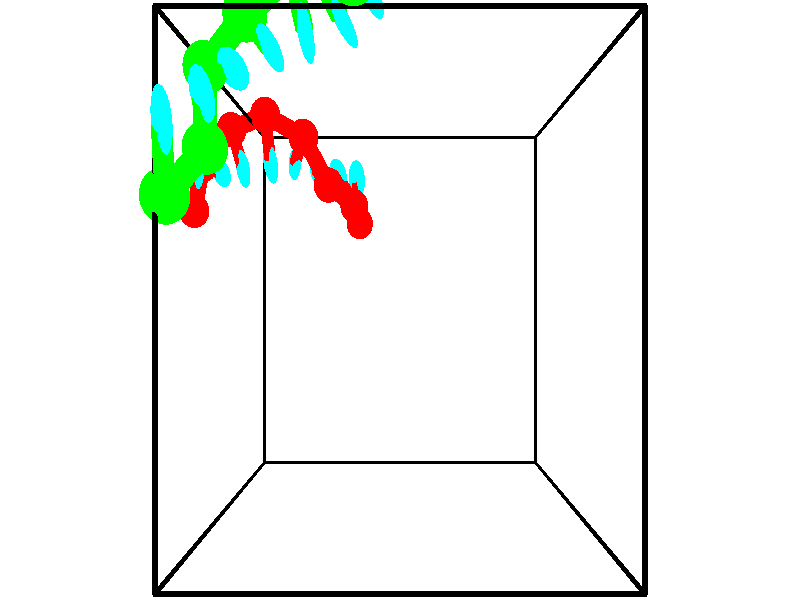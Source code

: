 // switches for output
#declare DRAW_BASES = 1; // possible values are 0, 1; only relevant for DNA ribbons
#declare DRAW_BASES_TYPE = 3; // possible values are 1, 2, 3; only relevant for DNA ribbons
#declare DRAW_FOG = 0; // set to 1 to enable fog

#include "colors.inc"

#include "transforms.inc"
background { rgb <1, 1, 1>}

#default {
   normal{
       ripples 0.25
       frequency 0.20
       turbulence 0.2
       lambda 5
   }
	finish {
		phong 0.1
		phong_size 40.
	}
}

// original window dimensions: 1024x640


// camera settings

camera {
	sky <-0, 1, 0>
	up <-0, 1, 0>
	right 1.6 * <1, 0, 0>
	location <2.5, 2.5, 11.1562>
	look_at <2.5, 2.5, 2.5>
	direction <0, 0, -8.6562>
	angle 67.0682
}


# declare cpy_camera_pos = <2.5, 2.5, 11.1562>;
# if (DRAW_FOG = 1)
fog {
	fog_type 2
	up vnormalize(cpy_camera_pos)
	color rgbt<1,1,1,0.3>
	distance 1e-5
	fog_alt 3e-3
	fog_offset 4
}
# end


// LIGHTS

# declare lum = 6;
global_settings {
	ambient_light rgb lum * <0.05, 0.05, 0.05>
	max_trace_level 15
}# declare cpy_direct_light_amount = 0.25;
light_source
{	1000 * <-1, -1, 1>,
	rgb lum * cpy_direct_light_amount
	parallel
}

light_source
{	1000 * <1, 1, -1>,
	rgb lum * cpy_direct_light_amount
	parallel
}

// strand 0

// nucleotide -1

// particle -1
sphere {
	<-1.061521, 3.788591, 0.717373> 0.250000
	pigment { color rgbt <1,0,0,0> }
	no_shadow
}
cylinder {
	<-0.936329, 4.084980, 0.955029>,  <-0.861213, 4.262814, 1.097622>, 0.100000
	pigment { color rgbt <1,0,0,0> }
	no_shadow
}
cylinder {
	<-0.936329, 4.084980, 0.955029>,  <-1.061521, 3.788591, 0.717373>, 0.100000
	pigment { color rgbt <1,0,0,0> }
	no_shadow
}

// particle -1
sphere {
	<-0.936329, 4.084980, 0.955029> 0.100000
	pigment { color rgbt <1,0,0,0> }
	no_shadow
}
sphere {
	0, 1
	scale<0.080000,0.200000,0.300000>
	matrix <0.852330, 0.056861, -0.519904,
		-0.419018, 0.669123, -0.613757,
		0.312981, 0.740973, 0.594140,
		-0.842435, 4.307272, 1.133271>
	pigment { color rgbt <0,1,1,0> }
	no_shadow
}
cylinder {
	<-1.000091, 4.500984, 0.431500>,  <-1.061521, 3.788591, 0.717373>, 0.130000
	pigment { color rgbt <1,0,0,0> }
	no_shadow
}

// nucleotide -1

// particle -1
sphere {
	<-1.000091, 4.500984, 0.431500> 0.250000
	pigment { color rgbt <1,0,0,0> }
	no_shadow
}
cylinder {
	<-0.732764, 4.384968, 0.705502>,  <-0.572368, 4.315358, 0.869902>, 0.100000
	pigment { color rgbt <1,0,0,0> }
	no_shadow
}
cylinder {
	<-0.732764, 4.384968, 0.705502>,  <-1.000091, 4.500984, 0.431500>, 0.100000
	pigment { color rgbt <1,0,0,0> }
	no_shadow
}

// particle -1
sphere {
	<-0.732764, 4.384968, 0.705502> 0.100000
	pigment { color rgbt <1,0,0,0> }
	no_shadow
}
sphere {
	0, 1
	scale<0.080000,0.200000,0.300000>
	matrix <0.743759, 0.276896, -0.608401,
		-0.013214, 0.916082, 0.400774,
		0.668317, -0.290040, 0.685003,
		-0.532269, 4.297956, 0.911002>
	pigment { color rgbt <0,1,1,0> }
	no_shadow
}
cylinder {
	<-0.466509, 5.004297, 0.516200>,  <-1.000091, 4.500984, 0.431500>, 0.130000
	pigment { color rgbt <1,0,0,0> }
	no_shadow
}

// nucleotide -1

// particle -1
sphere {
	<-0.466509, 5.004297, 0.516200> 0.250000
	pigment { color rgbt <1,0,0,0> }
	no_shadow
}
cylinder {
	<-0.320818, 4.652946, 0.640003>,  <-0.233404, 4.442136, 0.714285>, 0.100000
	pigment { color rgbt <1,0,0,0> }
	no_shadow
}
cylinder {
	<-0.320818, 4.652946, 0.640003>,  <-0.466509, 5.004297, 0.516200>, 0.100000
	pigment { color rgbt <1,0,0,0> }
	no_shadow
}

// particle -1
sphere {
	<-0.320818, 4.652946, 0.640003> 0.100000
	pigment { color rgbt <1,0,0,0> }
	no_shadow
}
sphere {
	0, 1
	scale<0.080000,0.200000,0.300000>
	matrix <0.796027, 0.121122, -0.593018,
		0.483404, 0.462369, 0.743327,
		0.364227, -0.878376, 0.309508,
		-0.211550, 4.389434, 0.732855>
	pigment { color rgbt <0,1,1,0> }
	no_shadow
}
cylinder {
	<0.218513, 5.108317, 0.933610>,  <-0.466509, 5.004297, 0.516200>, 0.130000
	pigment { color rgbt <1,0,0,0> }
	no_shadow
}

// nucleotide -1

// particle -1
sphere {
	<0.218513, 5.108317, 0.933610> 0.250000
	pigment { color rgbt <1,0,0,0> }
	no_shadow
}
cylinder {
	<0.230233, 4.753716, 0.748894>,  <0.237265, 4.540954, 0.638064>, 0.100000
	pigment { color rgbt <1,0,0,0> }
	no_shadow
}
cylinder {
	<0.230233, 4.753716, 0.748894>,  <0.218513, 5.108317, 0.933610>, 0.100000
	pigment { color rgbt <1,0,0,0> }
	no_shadow
}

// particle -1
sphere {
	<0.230233, 4.753716, 0.748894> 0.100000
	pigment { color rgbt <1,0,0,0> }
	no_shadow
}
sphere {
	0, 1
	scale<0.080000,0.200000,0.300000>
	matrix <0.733296, 0.333017, -0.592770,
		0.679277, -0.321260, 0.659829,
		0.029301, -0.886505, -0.461790,
		0.239024, 4.487764, 0.610357>
	pigment { color rgbt <0,1,1,0> }
	no_shadow
}
cylinder {
	<0.874064, 4.786495, 0.993256>,  <0.218513, 5.108317, 0.933610>, 0.130000
	pigment { color rgbt <1,0,0,0> }
	no_shadow
}

// nucleotide -1

// particle -1
sphere {
	<0.874064, 4.786495, 0.993256> 0.250000
	pigment { color rgbt <1,0,0,0> }
	no_shadow
}
cylinder {
	<0.730530, 4.633293, 0.652775>,  <0.644409, 4.541372, 0.448486>, 0.100000
	pigment { color rgbt <1,0,0,0> }
	no_shadow
}
cylinder {
	<0.730530, 4.633293, 0.652775>,  <0.874064, 4.786495, 0.993256>, 0.100000
	pigment { color rgbt <1,0,0,0> }
	no_shadow
}

// particle -1
sphere {
	<0.730530, 4.633293, 0.652775> 0.100000
	pigment { color rgbt <1,0,0,0> }
	no_shadow
}
sphere {
	0, 1
	scale<0.080000,0.200000,0.300000>
	matrix <0.887770, 0.141599, -0.437966,
		0.288272, -0.912830, 0.289208,
		-0.358837, -0.383003, -0.851202,
		0.622879, 4.518392, 0.397414>
	pigment { color rgbt <0,1,1,0> }
	no_shadow
}
cylinder {
	<1.273340, 4.140739, 0.814798>,  <0.874064, 4.786495, 0.993256>, 0.130000
	pigment { color rgbt <1,0,0,0> }
	no_shadow
}

// nucleotide -1

// particle -1
sphere {
	<1.273340, 4.140739, 0.814798> 0.250000
	pigment { color rgbt <1,0,0,0> }
	no_shadow
}
cylinder {
	<1.111379, 4.317310, 0.494499>,  <1.014202, 4.423253, 0.302320>, 0.100000
	pigment { color rgbt <1,0,0,0> }
	no_shadow
}
cylinder {
	<1.111379, 4.317310, 0.494499>,  <1.273340, 4.140739, 0.814798>, 0.100000
	pigment { color rgbt <1,0,0,0> }
	no_shadow
}

// particle -1
sphere {
	<1.111379, 4.317310, 0.494499> 0.100000
	pigment { color rgbt <1,0,0,0> }
	no_shadow
}
sphere {
	0, 1
	scale<0.080000,0.200000,0.300000>
	matrix <0.906994, 0.082967, -0.412890,
		-0.115826, -0.893453, -0.433966,
		-0.404902, 0.441428, -0.800747,
		0.989908, 4.449739, 0.254275>
	pigment { color rgbt <0,1,1,0> }
	no_shadow
}
cylinder {
	<1.678294, 3.907708, 0.299177>,  <1.273340, 4.140739, 0.814798>, 0.130000
	pigment { color rgbt <1,0,0,0> }
	no_shadow
}

// nucleotide -1

// particle -1
sphere {
	<1.678294, 3.907708, 0.299177> 0.250000
	pigment { color rgbt <1,0,0,0> }
	no_shadow
}
cylinder {
	<1.492811, 4.206779, 0.109039>,  <1.381521, 4.386222, -0.005044>, 0.100000
	pigment { color rgbt <1,0,0,0> }
	no_shadow
}
cylinder {
	<1.492811, 4.206779, 0.109039>,  <1.678294, 3.907708, 0.299177>, 0.100000
	pigment { color rgbt <1,0,0,0> }
	no_shadow
}

// particle -1
sphere {
	<1.492811, 4.206779, 0.109039> 0.100000
	pigment { color rgbt <1,0,0,0> }
	no_shadow
}
sphere {
	0, 1
	scale<0.080000,0.200000,0.300000>
	matrix <0.744551, 0.038046, -0.666480,
		-0.480227, -0.662971, -0.574327,
		-0.463708, 0.747678, -0.475345,
		1.353699, 4.431083, -0.033564>
	pigment { color rgbt <0,1,1,0> }
	no_shadow
}
cylinder {
	<1.731112, 3.716625, -0.364657>,  <1.678294, 3.907708, 0.299177>, 0.130000
	pigment { color rgbt <1,0,0,0> }
	no_shadow
}

// nucleotide -1

// particle -1
sphere {
	<1.731112, 3.716625, -0.364657> 0.250000
	pigment { color rgbt <1,0,0,0> }
	no_shadow
}
cylinder {
	<1.698599, 4.114948, -0.347870>,  <1.679091, 4.353942, -0.337798>, 0.100000
	pigment { color rgbt <1,0,0,0> }
	no_shadow
}
cylinder {
	<1.698599, 4.114948, -0.347870>,  <1.731112, 3.716625, -0.364657>, 0.100000
	pigment { color rgbt <1,0,0,0> }
	no_shadow
}

// particle -1
sphere {
	<1.698599, 4.114948, -0.347870> 0.100000
	pigment { color rgbt <1,0,0,0> }
	no_shadow
}
sphere {
	0, 1
	scale<0.080000,0.200000,0.300000>
	matrix <0.640608, 0.084454, -0.763210,
		-0.763554, -0.035152, -0.644787,
		-0.081283, 0.995807, 0.041967,
		1.674214, 4.413691, -0.335280>
	pigment { color rgbt <0,1,1,0> }
	no_shadow
}
// strand 1

// nucleotide -1

// particle -1
sphere {
	<2.731059, 5.292541, 5.354738> 0.250000
	pigment { color rgbt <0,1,0,0> }
	no_shadow
}
cylinder {
	<2.640137, 5.384720, 4.976273>,  <2.585583, 5.440027, 4.749193>, 0.100000
	pigment { color rgbt <0,1,0,0> }
	no_shadow
}
cylinder {
	<2.640137, 5.384720, 4.976273>,  <2.731059, 5.292541, 5.354738>, 0.100000
	pigment { color rgbt <0,1,0,0> }
	no_shadow
}

// particle -1
sphere {
	<2.640137, 5.384720, 4.976273> 0.100000
	pigment { color rgbt <0,1,0,0> }
	no_shadow
}
sphere {
	0, 1
	scale<0.080000,0.200000,0.300000>
	matrix <-0.863275, -0.497307, 0.086268,
		-0.450654, 0.836409, 0.311980,
		-0.227305, 0.230447, -0.946164,
		2.571945, 5.453854, 4.692423>
	pigment { color rgbt <0,1,1,0> }
	no_shadow
}
cylinder {
	<2.045240, 5.130566, 5.334038>,  <2.731059, 5.292541, 5.354738>, 0.130000
	pigment { color rgbt <0,1,0,0> }
	no_shadow
}

// nucleotide -1

// particle -1
sphere {
	<2.045240, 5.130566, 5.334038> 0.250000
	pigment { color rgbt <0,1,0,0> }
	no_shadow
}
cylinder {
	<2.132328, 5.184689, 4.947403>,  <2.184581, 5.217162, 4.715422>, 0.100000
	pigment { color rgbt <0,1,0,0> }
	no_shadow
}
cylinder {
	<2.132328, 5.184689, 4.947403>,  <2.045240, 5.130566, 5.334038>, 0.100000
	pigment { color rgbt <0,1,0,0> }
	no_shadow
}

// particle -1
sphere {
	<2.132328, 5.184689, 4.947403> 0.100000
	pigment { color rgbt <0,1,0,0> }
	no_shadow
}
sphere {
	0, 1
	scale<0.080000,0.200000,0.300000>
	matrix <-0.892516, -0.373185, -0.253275,
		-0.394986, 0.917837, 0.039514,
		0.217719, 0.135307, -0.966587,
		2.197644, 5.225281, 4.657427>
	pigment { color rgbt <0,1,1,0> }
	no_shadow
}
cylinder {
	<1.557644, 5.448216, 5.034801>,  <2.045240, 5.130566, 5.334038>, 0.130000
	pigment { color rgbt <0,1,0,0> }
	no_shadow
}

// nucleotide -1

// particle -1
sphere {
	<1.557644, 5.448216, 5.034801> 0.250000
	pigment { color rgbt <0,1,0,0> }
	no_shadow
}
cylinder {
	<1.733849, 5.223286, 4.754875>,  <1.839571, 5.088327, 4.586920>, 0.100000
	pigment { color rgbt <0,1,0,0> }
	no_shadow
}
cylinder {
	<1.733849, 5.223286, 4.754875>,  <1.557644, 5.448216, 5.034801>, 0.100000
	pigment { color rgbt <0,1,0,0> }
	no_shadow
}

// particle -1
sphere {
	<1.733849, 5.223286, 4.754875> 0.100000
	pigment { color rgbt <0,1,0,0> }
	no_shadow
}
sphere {
	0, 1
	scale<0.080000,0.200000,0.300000>
	matrix <-0.819427, -0.570288, -0.057556,
		-0.366730, 0.598799, -0.712004,
		0.440511, -0.562327, -0.699813,
		1.866002, 5.054587, 4.544931>
	pigment { color rgbt <0,1,1,0> }
	no_shadow
}
cylinder {
	<1.276892, 5.594213, 4.347056>,  <1.557644, 5.448216, 5.034801>, 0.130000
	pigment { color rgbt <0,1,0,0> }
	no_shadow
}

// nucleotide -1

// particle -1
sphere {
	<1.276892, 5.594213, 4.347056> 0.250000
	pigment { color rgbt <0,1,0,0> }
	no_shadow
}
cylinder {
	<1.381884, 5.222424, 4.450737>,  <1.444879, 4.999350, 4.512945>, 0.100000
	pigment { color rgbt <0,1,0,0> }
	no_shadow
}
cylinder {
	<1.381884, 5.222424, 4.450737>,  <1.276892, 5.594213, 4.347056>, 0.100000
	pigment { color rgbt <0,1,0,0> }
	no_shadow
}

// particle -1
sphere {
	<1.381884, 5.222424, 4.450737> 0.100000
	pigment { color rgbt <0,1,0,0> }
	no_shadow
}
sphere {
	0, 1
	scale<0.080000,0.200000,0.300000>
	matrix <-0.956081, -0.214201, 0.200066,
		-0.130435, -0.300331, -0.944875,
		0.262480, -0.929472, 0.259202,
		1.460627, 4.943582, 4.528498>
	pigment { color rgbt <0,1,1,0> }
	no_shadow
}
cylinder {
	<0.711579, 5.239093, 4.196809>,  <1.276892, 5.594213, 4.347056>, 0.130000
	pigment { color rgbt <0,1,0,0> }
	no_shadow
}

// nucleotide -1

// particle -1
sphere {
	<0.711579, 5.239093, 4.196809> 0.250000
	pigment { color rgbt <0,1,0,0> }
	no_shadow
}
cylinder {
	<0.924362, 4.981449, 4.416679>,  <1.052032, 4.826863, 4.548602>, 0.100000
	pigment { color rgbt <0,1,0,0> }
	no_shadow
}
cylinder {
	<0.924362, 4.981449, 4.416679>,  <0.711579, 5.239093, 4.196809>, 0.100000
	pigment { color rgbt <0,1,0,0> }
	no_shadow
}

// particle -1
sphere {
	<0.924362, 4.981449, 4.416679> 0.100000
	pigment { color rgbt <0,1,0,0> }
	no_shadow
}
sphere {
	0, 1
	scale<0.080000,0.200000,0.300000>
	matrix <-0.840495, -0.480530, 0.250316,
		0.102905, -0.595158, -0.796993,
		0.531957, -0.644110, 0.549677,
		1.083949, 4.788216, 4.581582>
	pigment { color rgbt <0,1,1,0> }
	no_shadow
}
cylinder {
	<0.255828, 4.735623, 4.192754>,  <0.711579, 5.239093, 4.196809>, 0.130000
	pigment { color rgbt <0,1,0,0> }
	no_shadow
}

// nucleotide -1

// particle -1
sphere {
	<0.255828, 4.735623, 4.192754> 0.250000
	pigment { color rgbt <0,1,0,0> }
	no_shadow
}
cylinder {
	<0.515310, 4.635891, 4.480370>,  <0.670999, 4.576052, 4.652939>, 0.100000
	pigment { color rgbt <0,1,0,0> }
	no_shadow
}
cylinder {
	<0.515310, 4.635891, 4.480370>,  <0.255828, 4.735623, 4.192754>, 0.100000
	pigment { color rgbt <0,1,0,0> }
	no_shadow
}

// particle -1
sphere {
	<0.515310, 4.635891, 4.480370> 0.100000
	pigment { color rgbt <0,1,0,0> }
	no_shadow
}
sphere {
	0, 1
	scale<0.080000,0.200000,0.300000>
	matrix <-0.706498, -0.548531, 0.447185,
		0.282919, -0.798090, -0.531986,
		0.648704, -0.249330, 0.719039,
		0.709922, 4.561092, 4.696081>
	pigment { color rgbt <0,1,1,0> }
	no_shadow
}
cylinder {
	<0.290040, 3.936977, 4.309310>,  <0.255828, 4.735623, 4.192754>, 0.130000
	pigment { color rgbt <0,1,0,0> }
	no_shadow
}

// nucleotide -1

// particle -1
sphere {
	<0.290040, 3.936977, 4.309310> 0.250000
	pigment { color rgbt <0,1,0,0> }
	no_shadow
}
cylinder {
	<0.379337, 4.130398, 4.647858>,  <0.432916, 4.246450, 4.850986>, 0.100000
	pigment { color rgbt <0,1,0,0> }
	no_shadow
}
cylinder {
	<0.379337, 4.130398, 4.647858>,  <0.290040, 3.936977, 4.309310>, 0.100000
	pigment { color rgbt <0,1,0,0> }
	no_shadow
}

// particle -1
sphere {
	<0.379337, 4.130398, 4.647858> 0.100000
	pigment { color rgbt <0,1,0,0> }
	no_shadow
}
sphere {
	0, 1
	scale<0.080000,0.200000,0.300000>
	matrix <-0.701626, -0.523038, 0.483892,
		0.676670, -0.701860, 0.222508,
		0.223244, 0.483553, 0.846368,
		0.446311, 4.275464, 4.901768>
	pigment { color rgbt <0,1,1,0> }
	no_shadow
}
cylinder {
	<0.038272, 3.408452, 4.837842>,  <0.290040, 3.936977, 4.309310>, 0.130000
	pigment { color rgbt <0,1,0,0> }
	no_shadow
}

// nucleotide -1

// particle -1
sphere {
	<0.038272, 3.408452, 4.837842> 0.250000
	pigment { color rgbt <0,1,0,0> }
	no_shadow
}
cylinder {
	<0.110264, 3.725903, 5.070312>,  <0.153459, 3.916373, 5.209795>, 0.100000
	pigment { color rgbt <0,1,0,0> }
	no_shadow
}
cylinder {
	<0.110264, 3.725903, 5.070312>,  <0.038272, 3.408452, 4.837842>, 0.100000
	pigment { color rgbt <0,1,0,0> }
	no_shadow
}

// particle -1
sphere {
	<0.110264, 3.725903, 5.070312> 0.100000
	pigment { color rgbt <0,1,0,0> }
	no_shadow
}
sphere {
	0, 1
	scale<0.080000,0.200000,0.300000>
	matrix <-0.789738, -0.235660, 0.566372,
		0.586447, -0.560912, 0.584343,
		0.179979, 0.793626, 0.581176,
		0.164258, 3.963990, 5.244666>
	pigment { color rgbt <0,1,1,0> }
	no_shadow
}
// box output
cylinder {
	<0.000000, 0.000000, 0.000000>,  <5.000000, 0.000000, 0.000000>, 0.025000
	pigment { color rgbt <0,0,0,0> }
	no_shadow
}
cylinder {
	<0.000000, 0.000000, 0.000000>,  <0.000000, 5.000000, 0.000000>, 0.025000
	pigment { color rgbt <0,0,0,0> }
	no_shadow
}
cylinder {
	<0.000000, 0.000000, 0.000000>,  <0.000000, 0.000000, 5.000000>, 0.025000
	pigment { color rgbt <0,0,0,0> }
	no_shadow
}
cylinder {
	<5.000000, 5.000000, 5.000000>,  <0.000000, 5.000000, 5.000000>, 0.025000
	pigment { color rgbt <0,0,0,0> }
	no_shadow
}
cylinder {
	<5.000000, 5.000000, 5.000000>,  <5.000000, 0.000000, 5.000000>, 0.025000
	pigment { color rgbt <0,0,0,0> }
	no_shadow
}
cylinder {
	<5.000000, 5.000000, 5.000000>,  <5.000000, 5.000000, 0.000000>, 0.025000
	pigment { color rgbt <0,0,0,0> }
	no_shadow
}
cylinder {
	<0.000000, 0.000000, 5.000000>,  <0.000000, 5.000000, 5.000000>, 0.025000
	pigment { color rgbt <0,0,0,0> }
	no_shadow
}
cylinder {
	<0.000000, 0.000000, 5.000000>,  <5.000000, 0.000000, 5.000000>, 0.025000
	pigment { color rgbt <0,0,0,0> }
	no_shadow
}
cylinder {
	<5.000000, 5.000000, 0.000000>,  <0.000000, 5.000000, 0.000000>, 0.025000
	pigment { color rgbt <0,0,0,0> }
	no_shadow
}
cylinder {
	<5.000000, 5.000000, 0.000000>,  <5.000000, 0.000000, 0.000000>, 0.025000
	pigment { color rgbt <0,0,0,0> }
	no_shadow
}
cylinder {
	<5.000000, 0.000000, 5.000000>,  <5.000000, 0.000000, 0.000000>, 0.025000
	pigment { color rgbt <0,0,0,0> }
	no_shadow
}
cylinder {
	<0.000000, 5.000000, 0.000000>,  <0.000000, 5.000000, 5.000000>, 0.025000
	pigment { color rgbt <0,0,0,0> }
	no_shadow
}
// end of box output
